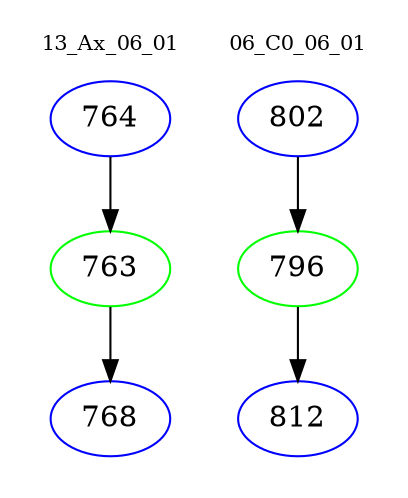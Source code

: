 digraph{
subgraph cluster_0 {
color = white
label = "13_Ax_06_01";
fontsize=10;
T0_764 [label="764", color="blue"]
T0_764 -> T0_763 [color="black"]
T0_763 [label="763", color="green"]
T0_763 -> T0_768 [color="black"]
T0_768 [label="768", color="blue"]
}
subgraph cluster_1 {
color = white
label = "06_C0_06_01";
fontsize=10;
T1_802 [label="802", color="blue"]
T1_802 -> T1_796 [color="black"]
T1_796 [label="796", color="green"]
T1_796 -> T1_812 [color="black"]
T1_812 [label="812", color="blue"]
}
}
